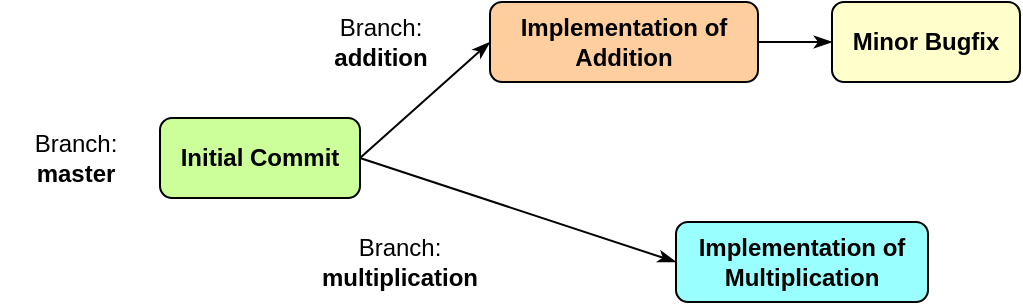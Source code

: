 <mxfile version="11.3.0" type="device" pages="1"><diagram id="SzPHSc5GXSsL7y1giB9M" name="Page-1"><mxGraphModel dx="1010" dy="579" grid="1" gridSize="10" guides="1" tooltips="1" connect="1" arrows="1" fold="1" page="1" pageScale="1" pageWidth="827" pageHeight="1169" math="0" shadow="0"><root><mxCell id="0"/><mxCell id="1" parent="0"/><mxCell id="yrpsyPFtfuvaEQhXYGO_-16" value="Initial Commit" style="rounded=1;whiteSpace=wrap;html=1;fillColor=#CCFF99;fontStyle=1" parent="1" vertex="1"><mxGeometry x="110" y="128" width="100" height="40" as="geometry"/></mxCell><mxCell id="yrpsyPFtfuvaEQhXYGO_-21" style="edgeStyle=none;rounded=0;orthogonalLoop=1;jettySize=auto;html=1;exitX=1;exitY=0.5;exitDx=0;exitDy=0;entryX=0;entryY=0.5;entryDx=0;entryDy=0;endArrow=classicThin;endFill=1;" parent="1" source="yrpsyPFtfuvaEQhXYGO_-16" target="-IuOv1e31eIhTOnqOoDs-2" edge="1"><mxGeometry relative="1" as="geometry"><mxPoint x="214" y="90" as="targetPoint"/></mxGeometry></mxCell><mxCell id="-IuOv1e31eIhTOnqOoDs-2" value="Implementation of Addition" style="rounded=1;whiteSpace=wrap;html=1;fillColor=#FFCE9F;fontStyle=1" vertex="1" parent="1"><mxGeometry x="275" y="70" width="134" height="40" as="geometry"/></mxCell><mxCell id="-IuOv1e31eIhTOnqOoDs-3" value="Minor Bugfix" style="rounded=1;whiteSpace=wrap;html=1;fillColor=#FFFFCC;fontStyle=1" vertex="1" parent="1"><mxGeometry x="446" y="70" width="94" height="40" as="geometry"/></mxCell><mxCell id="-IuOv1e31eIhTOnqOoDs-4" value="Implementation of Multiplication" style="rounded=1;whiteSpace=wrap;html=1;fillColor=#99FFFF;fontStyle=1" vertex="1" parent="1"><mxGeometry x="368" y="180" width="126" height="40" as="geometry"/></mxCell><mxCell id="-IuOv1e31eIhTOnqOoDs-5" style="edgeStyle=none;rounded=0;orthogonalLoop=1;jettySize=auto;html=1;exitX=1;exitY=0.5;exitDx=0;exitDy=0;entryX=0;entryY=0.5;entryDx=0;entryDy=0;endArrow=classicThin;endFill=1;" edge="1" parent="1" source="yrpsyPFtfuvaEQhXYGO_-16" target="-IuOv1e31eIhTOnqOoDs-4"><mxGeometry relative="1" as="geometry"><mxPoint x="170" y="150" as="sourcePoint"/><mxPoint x="224" y="100" as="targetPoint"/></mxGeometry></mxCell><mxCell id="-IuOv1e31eIhTOnqOoDs-6" style="edgeStyle=none;rounded=0;orthogonalLoop=1;jettySize=auto;html=1;exitX=1;exitY=0.5;exitDx=0;exitDy=0;entryX=0;entryY=0.5;entryDx=0;entryDy=0;endArrow=classicThin;endFill=1;" edge="1" parent="1" source="-IuOv1e31eIhTOnqOoDs-2" target="-IuOv1e31eIhTOnqOoDs-3"><mxGeometry relative="1" as="geometry"><mxPoint x="229" y="150" as="sourcePoint"/><mxPoint x="285" y="100" as="targetPoint"/></mxGeometry></mxCell><mxCell id="-IuOv1e31eIhTOnqOoDs-7" value="Branch:&lt;br&gt;&lt;b&gt;addition&lt;/b&gt;" style="text;html=1;strokeColor=none;fillColor=none;align=center;verticalAlign=middle;whiteSpace=wrap;rounded=0;" vertex="1" parent="1"><mxGeometry x="183" y="70" width="75" height="40" as="geometry"/></mxCell><mxCell id="-IuOv1e31eIhTOnqOoDs-8" value="Branch:&lt;br&gt;&lt;b&gt;master&lt;/b&gt;" style="text;html=1;strokeColor=none;fillColor=none;align=center;verticalAlign=middle;whiteSpace=wrap;rounded=0;" vertex="1" parent="1"><mxGeometry x="30" y="133" width="76" height="30" as="geometry"/></mxCell><mxCell id="-IuOv1e31eIhTOnqOoDs-10" value="Branch:&lt;br&gt;&lt;b&gt;multiplication&lt;/b&gt;" style="text;html=1;strokeColor=none;fillColor=none;align=center;verticalAlign=middle;whiteSpace=wrap;rounded=0;" vertex="1" parent="1"><mxGeometry x="177" y="185" width="106" height="30" as="geometry"/></mxCell></root></mxGraphModel></diagram></mxfile>